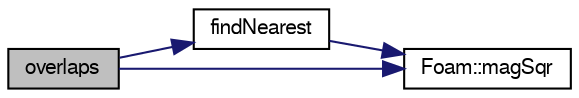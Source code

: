 digraph "overlaps"
{
  bgcolor="transparent";
  edge [fontname="FreeSans",fontsize="10",labelfontname="FreeSans",labelfontsize="10"];
  node [fontname="FreeSans",fontsize="10",shape=record];
  rankdir="LR";
  Node51 [label="overlaps",height=0.2,width=0.4,color="black", fillcolor="grey75", style="filled", fontcolor="black"];
  Node51 -> Node52 [color="midnightblue",fontsize="10",style="solid",fontname="FreeSans"];
  Node52 [label="findNearest",height=0.2,width=0.4,color="black",URL="$a25618.html#a3411647e622ce4c56db5ded55656d60d",tooltip="Calculates nearest (to sample) point in shape. "];
  Node52 -> Node53 [color="midnightblue",fontsize="10",style="solid",fontname="FreeSans"];
  Node53 [label="Foam::magSqr",height=0.2,width=0.4,color="black",URL="$a21124.html#ae6fff2c6981e6d9618aa5038e69def6e"];
  Node51 -> Node53 [color="midnightblue",fontsize="10",style="solid",fontname="FreeSans"];
}
